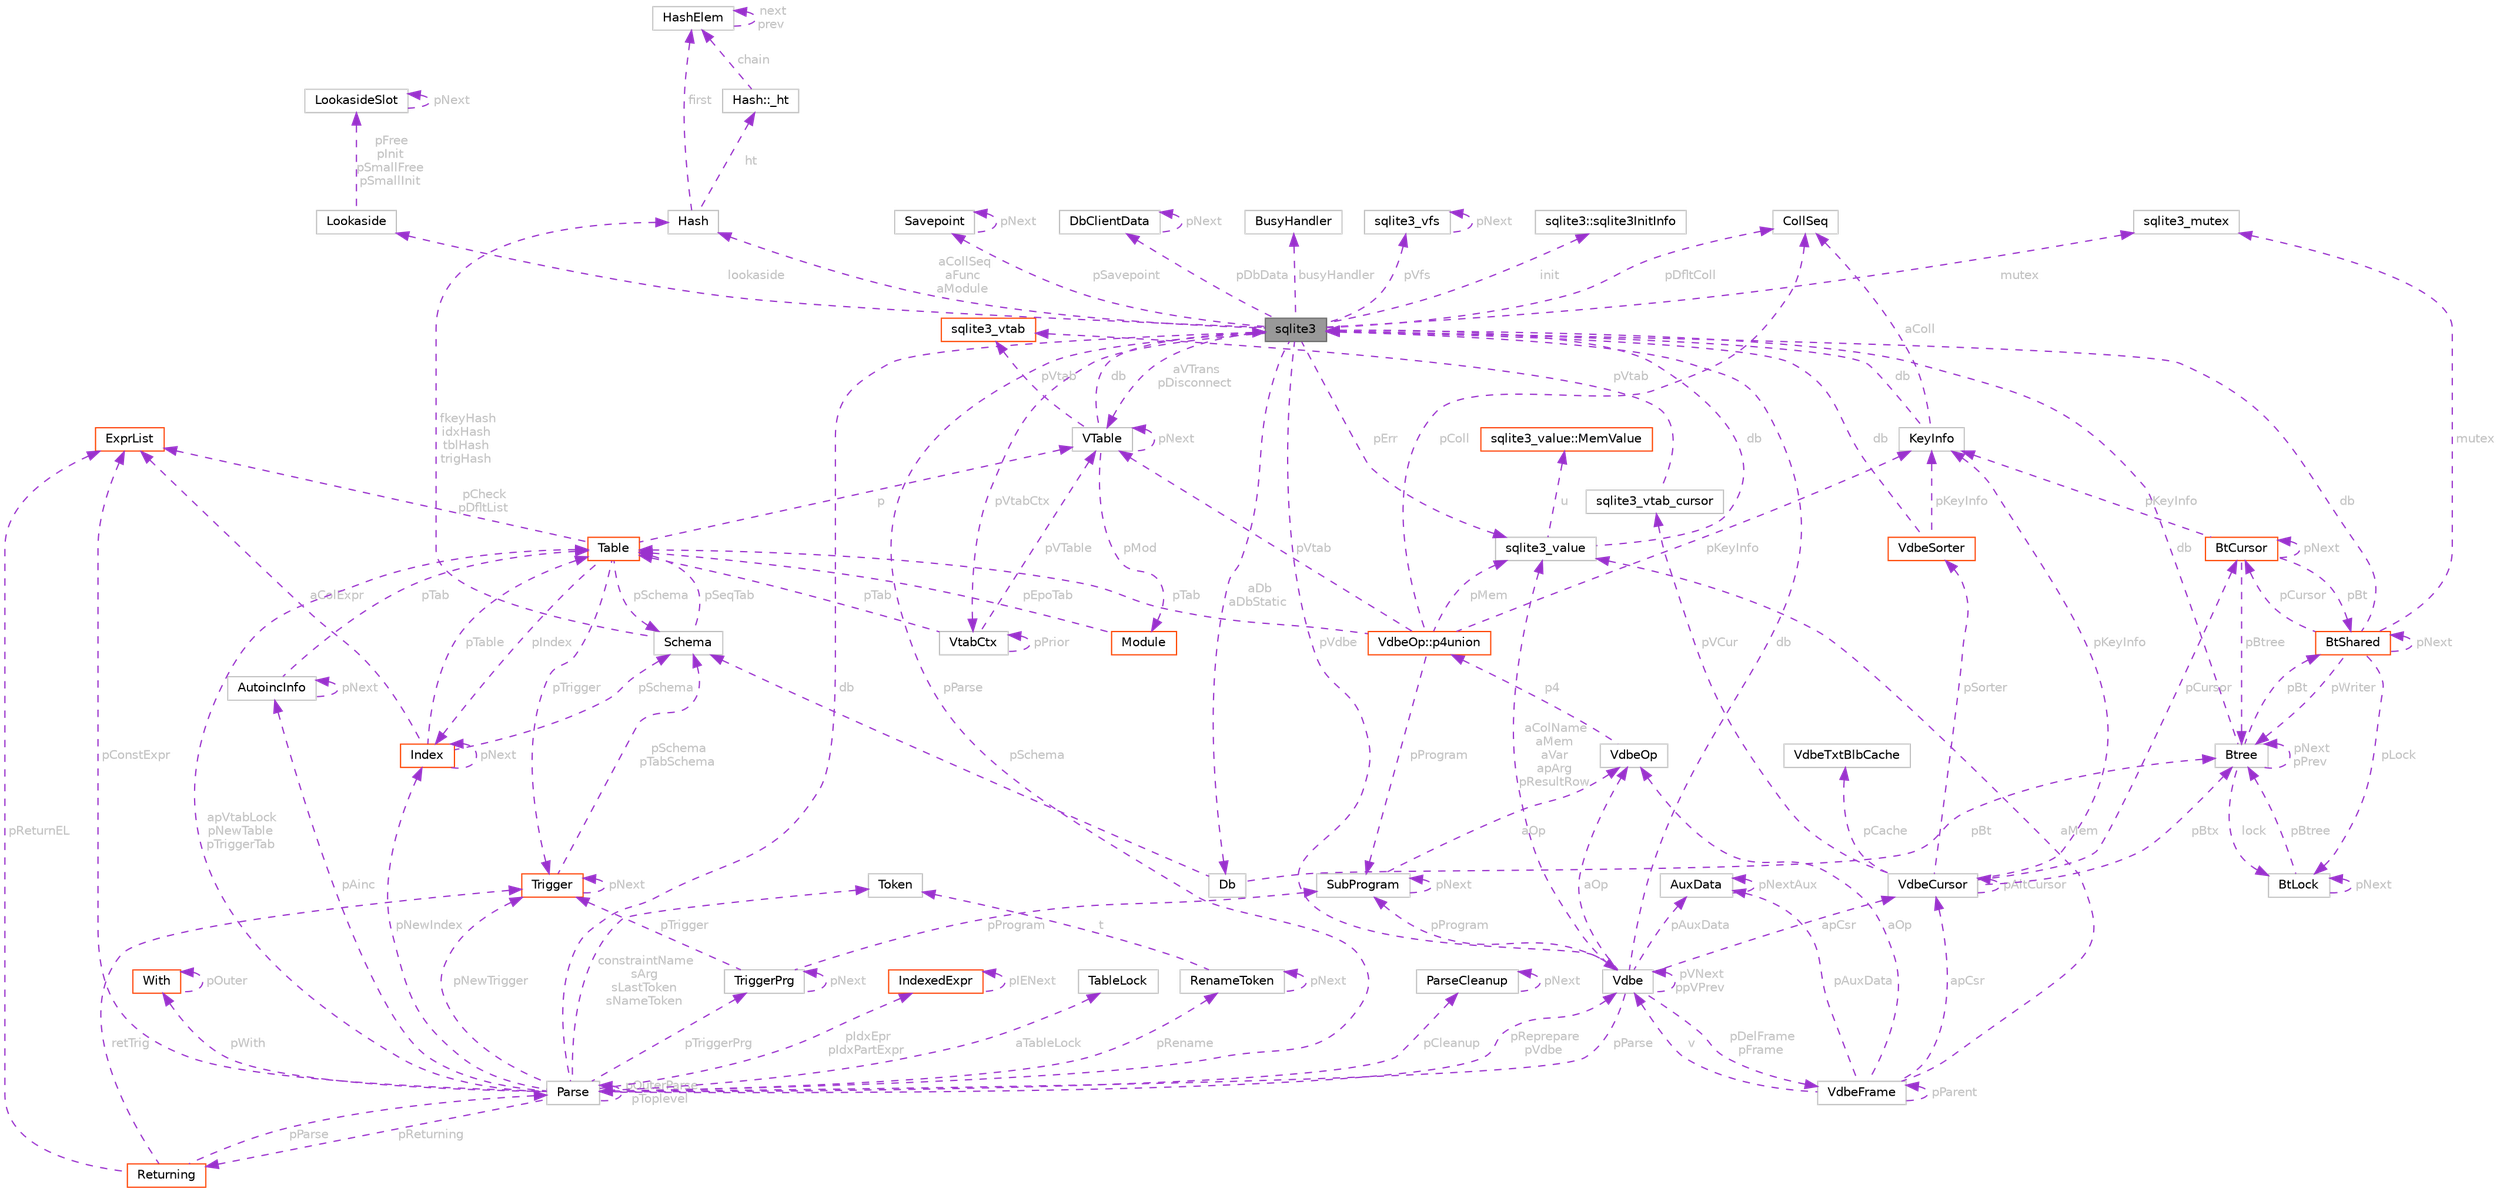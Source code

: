 digraph "sqlite3"
{
 // LATEX_PDF_SIZE
  bgcolor="transparent";
  edge [fontname=Helvetica,fontsize=10,labelfontname=Helvetica,labelfontsize=10];
  node [fontname=Helvetica,fontsize=10,shape=box,height=0.2,width=0.4];
  Node1 [id="Node000001",label="sqlite3",height=0.2,width=0.4,color="gray40", fillcolor="grey60", style="filled", fontcolor="black",tooltip=" "];
  Node2 -> Node1 [id="edge1_Node000001_Node000002",dir="back",color="darkorchid3",style="dashed",tooltip=" ",label=" pVfs",fontcolor="grey" ];
  Node2 [id="Node000002",label="sqlite3_vfs",height=0.2,width=0.4,color="grey75", fillcolor="white", style="filled",URL="$structsqlite3__vfs.html",tooltip=" "];
  Node2 -> Node2 [id="edge2_Node000002_Node000002",dir="back",color="darkorchid3",style="dashed",tooltip=" ",label=" pNext",fontcolor="grey" ];
  Node3 -> Node1 [id="edge3_Node000001_Node000003",dir="back",color="darkorchid3",style="dashed",tooltip=" ",label=" pVdbe",fontcolor="grey" ];
  Node3 [id="Node000003",label="Vdbe",height=0.2,width=0.4,color="grey75", fillcolor="white", style="filled",URL="$structVdbe.html",tooltip=" "];
  Node1 -> Node3 [id="edge4_Node000003_Node000001",dir="back",color="darkorchid3",style="dashed",tooltip=" ",label=" db",fontcolor="grey" ];
  Node3 -> Node3 [id="edge5_Node000003_Node000003",dir="back",color="darkorchid3",style="dashed",tooltip=" ",label=" pVNext\nppVPrev",fontcolor="grey" ];
  Node4 -> Node3 [id="edge6_Node000003_Node000004",dir="back",color="darkorchid3",style="dashed",tooltip=" ",label=" pParse",fontcolor="grey" ];
  Node4 [id="Node000004",label="Parse",height=0.2,width=0.4,color="grey75", fillcolor="white", style="filled",URL="$structParse.html",tooltip=" "];
  Node1 -> Node4 [id="edge7_Node000004_Node000001",dir="back",color="darkorchid3",style="dashed",tooltip=" ",label=" db",fontcolor="grey" ];
  Node3 -> Node4 [id="edge8_Node000004_Node000003",dir="back",color="darkorchid3",style="dashed",tooltip=" ",label=" pReprepare\npVdbe",fontcolor="grey" ];
  Node5 -> Node4 [id="edge9_Node000004_Node000005",dir="back",color="darkorchid3",style="dashed",tooltip=" ",label=" pConstExpr",fontcolor="grey" ];
  Node5 [id="Node000005",label="ExprList",height=0.2,width=0.4,color="orangered", fillcolor="white", style="filled",URL="$structExprList.html",tooltip=" "];
  Node39 -> Node4 [id="edge10_Node000004_Node000039",dir="back",color="darkorchid3",style="dashed",tooltip=" ",label=" pIdxEpr\npIdxPartExpr",fontcolor="grey" ];
  Node39 [id="Node000039",label="IndexedExpr",height=0.2,width=0.4,color="orangered", fillcolor="white", style="filled",URL="$structIndexedExpr.html",tooltip=" "];
  Node39 -> Node39 [id="edge11_Node000039_Node000039",dir="back",color="darkorchid3",style="dashed",tooltip=" ",label=" pIENext",fontcolor="grey" ];
  Node40 -> Node4 [id="edge12_Node000004_Node000040",dir="back",color="darkorchid3",style="dashed",tooltip=" ",label=" aTableLock",fontcolor="grey" ];
  Node40 [id="Node000040",label="TableLock",height=0.2,width=0.4,color="grey75", fillcolor="white", style="filled",URL="$structTableLock.html",tooltip=" "];
  Node41 -> Node4 [id="edge13_Node000004_Node000041",dir="back",color="darkorchid3",style="dashed",tooltip=" ",label=" pAinc",fontcolor="grey" ];
  Node41 [id="Node000041",label="AutoincInfo",height=0.2,width=0.4,color="grey75", fillcolor="white", style="filled",URL="$structAutoincInfo.html",tooltip=" "];
  Node41 -> Node41 [id="edge14_Node000041_Node000041",dir="back",color="darkorchid3",style="dashed",tooltip=" ",label=" pNext",fontcolor="grey" ];
  Node11 -> Node41 [id="edge15_Node000041_Node000011",dir="back",color="darkorchid3",style="dashed",tooltip=" ",label=" pTab",fontcolor="grey" ];
  Node11 [id="Node000011",label="Table",height=0.2,width=0.4,color="orangered", fillcolor="white", style="filled",URL="$structTable.html",tooltip=" "];
  Node13 -> Node11 [id="edge16_Node000011_Node000013",dir="back",color="darkorchid3",style="dashed",tooltip=" ",label=" pIndex",fontcolor="grey" ];
  Node13 [id="Node000013",label="Index",height=0.2,width=0.4,color="orangered", fillcolor="white", style="filled",URL="$structIndex.html",tooltip=" "];
  Node11 -> Node13 [id="edge17_Node000013_Node000011",dir="back",color="darkorchid3",style="dashed",tooltip=" ",label=" pTable",fontcolor="grey" ];
  Node13 -> Node13 [id="edge18_Node000013_Node000013",dir="back",color="darkorchid3",style="dashed",tooltip=" ",label=" pNext",fontcolor="grey" ];
  Node14 -> Node13 [id="edge19_Node000013_Node000014",dir="back",color="darkorchid3",style="dashed",tooltip=" ",label=" pSchema",fontcolor="grey" ];
  Node14 [id="Node000014",label="Schema",height=0.2,width=0.4,color="grey75", fillcolor="white", style="filled",URL="$structSchema.html",tooltip=" "];
  Node15 -> Node14 [id="edge20_Node000014_Node000015",dir="back",color="darkorchid3",style="dashed",tooltip=" ",label=" fkeyHash\nidxHash\ntblHash\ntrigHash",fontcolor="grey" ];
  Node15 [id="Node000015",label="Hash",height=0.2,width=0.4,color="grey75", fillcolor="white", style="filled",URL="$structHash.html",tooltip=" "];
  Node16 -> Node15 [id="edge21_Node000015_Node000016",dir="back",color="darkorchid3",style="dashed",tooltip=" ",label=" first",fontcolor="grey" ];
  Node16 [id="Node000016",label="HashElem",height=0.2,width=0.4,color="grey75", fillcolor="white", style="filled",URL="$structHashElem.html",tooltip=" "];
  Node16 -> Node16 [id="edge22_Node000016_Node000016",dir="back",color="darkorchid3",style="dashed",tooltip=" ",label=" next\nprev",fontcolor="grey" ];
  Node17 -> Node15 [id="edge23_Node000015_Node000017",dir="back",color="darkorchid3",style="dashed",tooltip=" ",label=" ht",fontcolor="grey" ];
  Node17 [id="Node000017",label="Hash::_ht",height=0.2,width=0.4,color="grey75", fillcolor="white", style="filled",URL="$structHash_1_1__ht.html",tooltip=" "];
  Node16 -> Node17 [id="edge24_Node000017_Node000016",dir="back",color="darkorchid3",style="dashed",tooltip=" ",label=" chain",fontcolor="grey" ];
  Node11 -> Node14 [id="edge25_Node000014_Node000011",dir="back",color="darkorchid3",style="dashed",tooltip=" ",label=" pSeqTab",fontcolor="grey" ];
  Node5 -> Node13 [id="edge26_Node000013_Node000005",dir="back",color="darkorchid3",style="dashed",tooltip=" ",label=" aColExpr",fontcolor="grey" ];
  Node5 -> Node11 [id="edge27_Node000011_Node000005",dir="back",color="darkorchid3",style="dashed",tooltip=" ",label=" pCheck\npDfltList",fontcolor="grey" ];
  Node25 -> Node11 [id="edge28_Node000011_Node000025",dir="back",color="darkorchid3",style="dashed",tooltip=" ",label=" p",fontcolor="grey" ];
  Node25 [id="Node000025",label="VTable",height=0.2,width=0.4,color="grey75", fillcolor="white", style="filled",URL="$structVTable.html",tooltip=" "];
  Node1 -> Node25 [id="edge29_Node000025_Node000001",dir="back",color="darkorchid3",style="dashed",tooltip=" ",label=" db",fontcolor="grey" ];
  Node26 -> Node25 [id="edge30_Node000025_Node000026",dir="back",color="darkorchid3",style="dashed",tooltip=" ",label=" pMod",fontcolor="grey" ];
  Node26 [id="Node000026",label="Module",height=0.2,width=0.4,color="orangered", fillcolor="white", style="filled",URL="$structModule.html",tooltip=" "];
  Node11 -> Node26 [id="edge31_Node000026_Node000011",dir="back",color="darkorchid3",style="dashed",tooltip=" ",label=" pEpoTab",fontcolor="grey" ];
  Node28 -> Node25 [id="edge32_Node000025_Node000028",dir="back",color="darkorchid3",style="dashed",tooltip=" ",label=" pVtab",fontcolor="grey" ];
  Node28 [id="Node000028",label="sqlite3_vtab",height=0.2,width=0.4,color="orangered", fillcolor="white", style="filled",URL="$structsqlite3__vtab.html",tooltip=" "];
  Node25 -> Node25 [id="edge33_Node000025_Node000025",dir="back",color="darkorchid3",style="dashed",tooltip=" ",label=" pNext",fontcolor="grey" ];
  Node19 -> Node11 [id="edge34_Node000011_Node000019",dir="back",color="darkorchid3",style="dashed",tooltip=" ",label=" pTrigger",fontcolor="grey" ];
  Node19 [id="Node000019",label="Trigger",height=0.2,width=0.4,color="orangered", fillcolor="white", style="filled",URL="$structTrigger.html",tooltip=" "];
  Node14 -> Node19 [id="edge35_Node000019_Node000014",dir="back",color="darkorchid3",style="dashed",tooltip=" ",label=" pSchema\npTabSchema",fontcolor="grey" ];
  Node19 -> Node19 [id="edge36_Node000019_Node000019",dir="back",color="darkorchid3",style="dashed",tooltip=" ",label=" pNext",fontcolor="grey" ];
  Node14 -> Node11 [id="edge37_Node000011_Node000014",dir="back",color="darkorchid3",style="dashed",tooltip=" ",label=" pSchema",fontcolor="grey" ];
  Node4 -> Node4 [id="edge38_Node000004_Node000004",dir="back",color="darkorchid3",style="dashed",tooltip=" ",label=" pOuterParse\npToplevel",fontcolor="grey" ];
  Node11 -> Node4 [id="edge39_Node000004_Node000011",dir="back",color="darkorchid3",style="dashed",tooltip=" ",label=" apVtabLock\npNewTable\npTriggerTab",fontcolor="grey" ];
  Node42 -> Node4 [id="edge40_Node000004_Node000042",dir="back",color="darkorchid3",style="dashed",tooltip=" ",label=" pTriggerPrg",fontcolor="grey" ];
  Node42 [id="Node000042",label="TriggerPrg",height=0.2,width=0.4,color="grey75", fillcolor="white", style="filled",URL="$structTriggerPrg.html",tooltip=" "];
  Node19 -> Node42 [id="edge41_Node000042_Node000019",dir="back",color="darkorchid3",style="dashed",tooltip=" ",label=" pTrigger",fontcolor="grey" ];
  Node42 -> Node42 [id="edge42_Node000042_Node000042",dir="back",color="darkorchid3",style="dashed",tooltip=" ",label=" pNext",fontcolor="grey" ];
  Node43 -> Node42 [id="edge43_Node000042_Node000043",dir="back",color="darkorchid3",style="dashed",tooltip=" ",label=" pProgram",fontcolor="grey" ];
  Node43 [id="Node000043",label="SubProgram",height=0.2,width=0.4,color="grey75", fillcolor="white", style="filled",URL="$structSubProgram.html",tooltip=" "];
  Node44 -> Node43 [id="edge44_Node000043_Node000044",dir="back",color="darkorchid3",style="dashed",tooltip=" ",label=" aOp",fontcolor="grey" ];
  Node44 [id="Node000044",label="VdbeOp",height=0.2,width=0.4,color="grey75", fillcolor="white", style="filled",URL="$structVdbeOp.html",tooltip=" "];
  Node45 -> Node44 [id="edge45_Node000044_Node000045",dir="back",color="darkorchid3",style="dashed",tooltip=" ",label=" p4",fontcolor="grey" ];
  Node45 [id="Node000045",label="VdbeOp::p4union",height=0.2,width=0.4,color="orangered", fillcolor="white", style="filled",URL="$unionVdbeOp_1_1p4union.html",tooltip=" "];
  Node49 -> Node45 [id="edge46_Node000045_Node000049",dir="back",color="darkorchid3",style="dashed",tooltip=" ",label=" pColl",fontcolor="grey" ];
  Node49 [id="Node000049",label="CollSeq",height=0.2,width=0.4,color="grey75", fillcolor="white", style="filled",URL="$structCollSeq.html",tooltip=" "];
  Node47 -> Node45 [id="edge47_Node000045_Node000047",dir="back",color="darkorchid3",style="dashed",tooltip=" ",label=" pMem",fontcolor="grey" ];
  Node47 [id="Node000047",label="sqlite3_value",height=0.2,width=0.4,color="grey75", fillcolor="white", style="filled",URL="$structsqlite3__value.html",tooltip=" "];
  Node48 -> Node47 [id="edge48_Node000047_Node000048",dir="back",color="darkorchid3",style="dashed",tooltip=" ",label=" u",fontcolor="grey" ];
  Node48 [id="Node000048",label="sqlite3_value::MemValue",height=0.2,width=0.4,color="orangered", fillcolor="white", style="filled",URL="$unionsqlite3__value_1_1MemValue.html",tooltip=" "];
  Node1 -> Node47 [id="edge49_Node000047_Node000001",dir="back",color="darkorchid3",style="dashed",tooltip=" ",label=" db",fontcolor="grey" ];
  Node25 -> Node45 [id="edge50_Node000045_Node000025",dir="back",color="darkorchid3",style="dashed",tooltip=" ",label=" pVtab",fontcolor="grey" ];
  Node50 -> Node45 [id="edge51_Node000045_Node000050",dir="back",color="darkorchid3",style="dashed",tooltip=" ",label=" pKeyInfo",fontcolor="grey" ];
  Node50 [id="Node000050",label="KeyInfo",height=0.2,width=0.4,color="grey75", fillcolor="white", style="filled",URL="$structKeyInfo.html",tooltip=" "];
  Node1 -> Node50 [id="edge52_Node000050_Node000001",dir="back",color="darkorchid3",style="dashed",tooltip=" ",label=" db",fontcolor="grey" ];
  Node49 -> Node50 [id="edge53_Node000050_Node000049",dir="back",color="darkorchid3",style="dashed",tooltip=" ",label=" aColl",fontcolor="grey" ];
  Node43 -> Node45 [id="edge54_Node000045_Node000043",dir="back",color="darkorchid3",style="dashed",tooltip=" ",label=" pProgram",fontcolor="grey" ];
  Node11 -> Node45 [id="edge55_Node000045_Node000011",dir="back",color="darkorchid3",style="dashed",tooltip=" ",label=" pTab",fontcolor="grey" ];
  Node43 -> Node43 [id="edge56_Node000043_Node000043",dir="back",color="darkorchid3",style="dashed",tooltip=" ",label=" pNext",fontcolor="grey" ];
  Node52 -> Node4 [id="edge57_Node000004_Node000052",dir="back",color="darkorchid3",style="dashed",tooltip=" ",label=" pCleanup",fontcolor="grey" ];
  Node52 [id="Node000052",label="ParseCleanup",height=0.2,width=0.4,color="grey75", fillcolor="white", style="filled",URL="$structParseCleanup.html",tooltip=" "];
  Node52 -> Node52 [id="edge58_Node000052_Node000052",dir="back",color="darkorchid3",style="dashed",tooltip=" ",label=" pNext",fontcolor="grey" ];
  Node53 -> Node4 [id="edge59_Node000004_Node000053",dir="back",color="darkorchid3",style="dashed",tooltip=" ",label=" constraintName\nsArg\nsLastToken\nsNameToken",fontcolor="grey" ];
  Node53 [id="Node000053",label="Token",height=0.2,width=0.4,color="grey75", fillcolor="white", style="filled",URL="$structToken.html",tooltip=" "];
  Node54 -> Node4 [id="edge60_Node000004_Node000054",dir="back",color="darkorchid3",style="dashed",tooltip=" ",label=" pReturning",fontcolor="grey" ];
  Node54 [id="Node000054",label="Returning",height=0.2,width=0.4,color="orangered", fillcolor="white", style="filled",URL="$structReturning.html",tooltip=" "];
  Node4 -> Node54 [id="edge61_Node000054_Node000004",dir="back",color="darkorchid3",style="dashed",tooltip=" ",label=" pParse",fontcolor="grey" ];
  Node5 -> Node54 [id="edge62_Node000054_Node000005",dir="back",color="darkorchid3",style="dashed",tooltip=" ",label=" pReturnEL",fontcolor="grey" ];
  Node19 -> Node54 [id="edge63_Node000054_Node000019",dir="back",color="darkorchid3",style="dashed",tooltip=" ",label=" retTrig",fontcolor="grey" ];
  Node13 -> Node4 [id="edge64_Node000004_Node000013",dir="back",color="darkorchid3",style="dashed",tooltip=" ",label=" pNewIndex",fontcolor="grey" ];
  Node19 -> Node4 [id="edge65_Node000004_Node000019",dir="back",color="darkorchid3",style="dashed",tooltip=" ",label=" pNewTrigger",fontcolor="grey" ];
  Node31 -> Node4 [id="edge66_Node000004_Node000031",dir="back",color="darkorchid3",style="dashed",tooltip=" ",label=" pWith",fontcolor="grey" ];
  Node31 [id="Node000031",label="With",height=0.2,width=0.4,color="orangered", fillcolor="white", style="filled",URL="$structWith.html",tooltip=" "];
  Node31 -> Node31 [id="edge67_Node000031_Node000031",dir="back",color="darkorchid3",style="dashed",tooltip=" ",label=" pOuter",fontcolor="grey" ];
  Node55 -> Node4 [id="edge68_Node000004_Node000055",dir="back",color="darkorchid3",style="dashed",tooltip=" ",label=" pRename",fontcolor="grey" ];
  Node55 [id="Node000055",label="RenameToken",height=0.2,width=0.4,color="grey75", fillcolor="white", style="filled",URL="$structRenameToken.html",tooltip=" "];
  Node53 -> Node55 [id="edge69_Node000055_Node000053",dir="back",color="darkorchid3",style="dashed",tooltip=" ",label=" t",fontcolor="grey" ];
  Node55 -> Node55 [id="edge70_Node000055_Node000055",dir="back",color="darkorchid3",style="dashed",tooltip=" ",label=" pNext",fontcolor="grey" ];
  Node47 -> Node3 [id="edge71_Node000003_Node000047",dir="back",color="darkorchid3",style="dashed",tooltip=" ",label=" aColName\naMem\naVar\napArg\npResultRow",fontcolor="grey" ];
  Node56 -> Node3 [id="edge72_Node000003_Node000056",dir="back",color="darkorchid3",style="dashed",tooltip=" ",label=" apCsr",fontcolor="grey" ];
  Node56 [id="Node000056",label="VdbeCursor",height=0.2,width=0.4,color="grey75", fillcolor="white", style="filled",URL="$structVdbeCursor.html",tooltip=" "];
  Node57 -> Node56 [id="edge73_Node000056_Node000057",dir="back",color="darkorchid3",style="dashed",tooltip=" ",label=" pBtx",fontcolor="grey" ];
  Node57 [id="Node000057",label="Btree",height=0.2,width=0.4,color="grey75", fillcolor="white", style="filled",URL="$structBtree.html",tooltip=" "];
  Node1 -> Node57 [id="edge74_Node000057_Node000001",dir="back",color="darkorchid3",style="dashed",tooltip=" ",label=" db",fontcolor="grey" ];
  Node58 -> Node57 [id="edge75_Node000057_Node000058",dir="back",color="darkorchid3",style="dashed",tooltip=" ",label=" pBt",fontcolor="grey" ];
  Node58 [id="Node000058",label="BtShared",height=0.2,width=0.4,color="orangered", fillcolor="white", style="filled",URL="$structBtShared.html",tooltip=" "];
  Node1 -> Node58 [id="edge76_Node000058_Node000001",dir="back",color="darkorchid3",style="dashed",tooltip=" ",label=" db",fontcolor="grey" ];
  Node70 -> Node58 [id="edge77_Node000058_Node000070",dir="back",color="darkorchid3",style="dashed",tooltip=" ",label=" pCursor",fontcolor="grey" ];
  Node70 [id="Node000070",label="BtCursor",height=0.2,width=0.4,color="orangered", fillcolor="white", style="filled",URL="$structBtCursor.html",tooltip=" "];
  Node57 -> Node70 [id="edge78_Node000070_Node000057",dir="back",color="darkorchid3",style="dashed",tooltip=" ",label=" pBtree",fontcolor="grey" ];
  Node58 -> Node70 [id="edge79_Node000070_Node000058",dir="back",color="darkorchid3",style="dashed",tooltip=" ",label=" pBt",fontcolor="grey" ];
  Node70 -> Node70 [id="edge80_Node000070_Node000070",dir="back",color="darkorchid3",style="dashed",tooltip=" ",label=" pNext",fontcolor="grey" ];
  Node50 -> Node70 [id="edge81_Node000070_Node000050",dir="back",color="darkorchid3",style="dashed",tooltip=" ",label=" pKeyInfo",fontcolor="grey" ];
  Node73 -> Node58 [id="edge82_Node000058_Node000073",dir="back",color="darkorchid3",style="dashed",tooltip=" ",label=" mutex",fontcolor="grey" ];
  Node73 [id="Node000073",label="sqlite3_mutex",height=0.2,width=0.4,color="grey75", fillcolor="white", style="filled",URL="$structsqlite3__mutex.html",tooltip=" "];
  Node58 -> Node58 [id="edge83_Node000058_Node000058",dir="back",color="darkorchid3",style="dashed",tooltip=" ",label=" pNext",fontcolor="grey" ];
  Node74 -> Node58 [id="edge84_Node000058_Node000074",dir="back",color="darkorchid3",style="dashed",tooltip=" ",label=" pLock",fontcolor="grey" ];
  Node74 [id="Node000074",label="BtLock",height=0.2,width=0.4,color="grey75", fillcolor="white", style="filled",URL="$structBtLock.html",tooltip=" "];
  Node57 -> Node74 [id="edge85_Node000074_Node000057",dir="back",color="darkorchid3",style="dashed",tooltip=" ",label=" pBtree",fontcolor="grey" ];
  Node74 -> Node74 [id="edge86_Node000074_Node000074",dir="back",color="darkorchid3",style="dashed",tooltip=" ",label=" pNext",fontcolor="grey" ];
  Node57 -> Node58 [id="edge87_Node000058_Node000057",dir="back",color="darkorchid3",style="dashed",tooltip=" ",label=" pWriter",fontcolor="grey" ];
  Node57 -> Node57 [id="edge88_Node000057_Node000057",dir="back",color="darkorchid3",style="dashed",tooltip=" ",label=" pNext\npPrev",fontcolor="grey" ];
  Node74 -> Node57 [id="edge89_Node000057_Node000074",dir="back",color="darkorchid3",style="dashed",tooltip=" ",label=" lock",fontcolor="grey" ];
  Node56 -> Node56 [id="edge90_Node000056_Node000056",dir="back",color="darkorchid3",style="dashed",tooltip=" ",label=" pAltCursor",fontcolor="grey" ];
  Node70 -> Node56 [id="edge91_Node000056_Node000070",dir="back",color="darkorchid3",style="dashed",tooltip=" ",label=" pCursor",fontcolor="grey" ];
  Node75 -> Node56 [id="edge92_Node000056_Node000075",dir="back",color="darkorchid3",style="dashed",tooltip=" ",label=" pVCur",fontcolor="grey" ];
  Node75 [id="Node000075",label="sqlite3_vtab_cursor",height=0.2,width=0.4,color="grey75", fillcolor="white", style="filled",URL="$structsqlite3__vtab__cursor.html",tooltip=" "];
  Node28 -> Node75 [id="edge93_Node000075_Node000028",dir="back",color="darkorchid3",style="dashed",tooltip=" ",label=" pVtab",fontcolor="grey" ];
  Node76 -> Node56 [id="edge94_Node000056_Node000076",dir="back",color="darkorchid3",style="dashed",tooltip=" ",label=" pSorter",fontcolor="grey" ];
  Node76 [id="Node000076",label="VdbeSorter",height=0.2,width=0.4,color="orangered", fillcolor="white", style="filled",URL="$structVdbeSorter.html",tooltip=" "];
  Node1 -> Node76 [id="edge95_Node000076_Node000001",dir="back",color="darkorchid3",style="dashed",tooltip=" ",label=" db",fontcolor="grey" ];
  Node50 -> Node76 [id="edge96_Node000076_Node000050",dir="back",color="darkorchid3",style="dashed",tooltip=" ",label=" pKeyInfo",fontcolor="grey" ];
  Node50 -> Node56 [id="edge97_Node000056_Node000050",dir="back",color="darkorchid3",style="dashed",tooltip=" ",label=" pKeyInfo",fontcolor="grey" ];
  Node86 -> Node56 [id="edge98_Node000056_Node000086",dir="back",color="darkorchid3",style="dashed",tooltip=" ",label=" pCache",fontcolor="grey" ];
  Node86 [id="Node000086",label="VdbeTxtBlbCache",height=0.2,width=0.4,color="grey75", fillcolor="white", style="filled",URL="$structVdbeTxtBlbCache.html",tooltip=" "];
  Node44 -> Node3 [id="edge99_Node000003_Node000044",dir="back",color="darkorchid3",style="dashed",tooltip=" ",label=" aOp",fontcolor="grey" ];
  Node87 -> Node3 [id="edge100_Node000003_Node000087",dir="back",color="darkorchid3",style="dashed",tooltip=" ",label=" pDelFrame\npFrame",fontcolor="grey" ];
  Node87 [id="Node000087",label="VdbeFrame",height=0.2,width=0.4,color="grey75", fillcolor="white", style="filled",URL="$structVdbeFrame.html",tooltip=" "];
  Node3 -> Node87 [id="edge101_Node000087_Node000003",dir="back",color="darkorchid3",style="dashed",tooltip=" ",label=" v",fontcolor="grey" ];
  Node87 -> Node87 [id="edge102_Node000087_Node000087",dir="back",color="darkorchid3",style="dashed",tooltip=" ",label=" pParent",fontcolor="grey" ];
  Node44 -> Node87 [id="edge103_Node000087_Node000044",dir="back",color="darkorchid3",style="dashed",tooltip=" ",label=" aOp",fontcolor="grey" ];
  Node47 -> Node87 [id="edge104_Node000087_Node000047",dir="back",color="darkorchid3",style="dashed",tooltip=" ",label=" aMem",fontcolor="grey" ];
  Node56 -> Node87 [id="edge105_Node000087_Node000056",dir="back",color="darkorchid3",style="dashed",tooltip=" ",label=" apCsr",fontcolor="grey" ];
  Node88 -> Node87 [id="edge106_Node000087_Node000088",dir="back",color="darkorchid3",style="dashed",tooltip=" ",label=" pAuxData",fontcolor="grey" ];
  Node88 [id="Node000088",label="AuxData",height=0.2,width=0.4,color="grey75", fillcolor="white", style="filled",URL="$structAuxData.html",tooltip=" "];
  Node88 -> Node88 [id="edge107_Node000088_Node000088",dir="back",color="darkorchid3",style="dashed",tooltip=" ",label=" pNextAux",fontcolor="grey" ];
  Node43 -> Node3 [id="edge108_Node000003_Node000043",dir="back",color="darkorchid3",style="dashed",tooltip=" ",label=" pProgram",fontcolor="grey" ];
  Node88 -> Node3 [id="edge109_Node000003_Node000088",dir="back",color="darkorchid3",style="dashed",tooltip=" ",label=" pAuxData",fontcolor="grey" ];
  Node49 -> Node1 [id="edge110_Node000001_Node000049",dir="back",color="darkorchid3",style="dashed",tooltip=" ",label=" pDfltColl",fontcolor="grey" ];
  Node73 -> Node1 [id="edge111_Node000001_Node000073",dir="back",color="darkorchid3",style="dashed",tooltip=" ",label=" mutex",fontcolor="grey" ];
  Node89 -> Node1 [id="edge112_Node000001_Node000089",dir="back",color="darkorchid3",style="dashed",tooltip=" ",label=" aDb\naDbStatic",fontcolor="grey" ];
  Node89 [id="Node000089",label="Db",height=0.2,width=0.4,color="grey75", fillcolor="white", style="filled",URL="$structDb.html",tooltip=" "];
  Node57 -> Node89 [id="edge113_Node000089_Node000057",dir="back",color="darkorchid3",style="dashed",tooltip=" ",label=" pBt",fontcolor="grey" ];
  Node14 -> Node89 [id="edge114_Node000089_Node000014",dir="back",color="darkorchid3",style="dashed",tooltip=" ",label=" pSchema",fontcolor="grey" ];
  Node90 -> Node1 [id="edge115_Node000001_Node000090",dir="back",color="darkorchid3",style="dashed",tooltip=" ",label=" init",fontcolor="grey" ];
  Node90 [id="Node000090",label="sqlite3::sqlite3InitInfo",height=0.2,width=0.4,color="grey75", fillcolor="white", style="filled",URL="$structsqlite3_1_1sqlite3InitInfo.html",tooltip=" "];
  Node4 -> Node1 [id="edge116_Node000001_Node000004",dir="back",color="darkorchid3",style="dashed",tooltip=" ",label=" pParse",fontcolor="grey" ];
  Node47 -> Node1 [id="edge117_Node000001_Node000047",dir="back",color="darkorchid3",style="dashed",tooltip=" ",label=" pErr",fontcolor="grey" ];
  Node91 -> Node1 [id="edge118_Node000001_Node000091",dir="back",color="darkorchid3",style="dashed",tooltip=" ",label=" lookaside",fontcolor="grey" ];
  Node91 [id="Node000091",label="Lookaside",height=0.2,width=0.4,color="grey75", fillcolor="white", style="filled",URL="$structLookaside.html",tooltip=" "];
  Node92 -> Node91 [id="edge119_Node000091_Node000092",dir="back",color="darkorchid3",style="dashed",tooltip=" ",label=" pFree\npInit\npSmallFree\npSmallInit",fontcolor="grey" ];
  Node92 [id="Node000092",label="LookasideSlot",height=0.2,width=0.4,color="grey75", fillcolor="white", style="filled",URL="$structLookasideSlot.html",tooltip=" "];
  Node92 -> Node92 [id="edge120_Node000092_Node000092",dir="back",color="darkorchid3",style="dashed",tooltip=" ",label=" pNext",fontcolor="grey" ];
  Node15 -> Node1 [id="edge121_Node000001_Node000015",dir="back",color="darkorchid3",style="dashed",tooltip=" ",label=" aCollSeq\naFunc\naModule",fontcolor="grey" ];
  Node93 -> Node1 [id="edge122_Node000001_Node000093",dir="back",color="darkorchid3",style="dashed",tooltip=" ",label=" pVtabCtx",fontcolor="grey" ];
  Node93 [id="Node000093",label="VtabCtx",height=0.2,width=0.4,color="grey75", fillcolor="white", style="filled",URL="$structVtabCtx.html",tooltip=" "];
  Node25 -> Node93 [id="edge123_Node000093_Node000025",dir="back",color="darkorchid3",style="dashed",tooltip=" ",label=" pVTable",fontcolor="grey" ];
  Node11 -> Node93 [id="edge124_Node000093_Node000011",dir="back",color="darkorchid3",style="dashed",tooltip=" ",label=" pTab",fontcolor="grey" ];
  Node93 -> Node93 [id="edge125_Node000093_Node000093",dir="back",color="darkorchid3",style="dashed",tooltip=" ",label=" pPrior",fontcolor="grey" ];
  Node25 -> Node1 [id="edge126_Node000001_Node000025",dir="back",color="darkorchid3",style="dashed",tooltip=" ",label=" aVTrans\npDisconnect",fontcolor="grey" ];
  Node94 -> Node1 [id="edge127_Node000001_Node000094",dir="back",color="darkorchid3",style="dashed",tooltip=" ",label=" busyHandler",fontcolor="grey" ];
  Node94 [id="Node000094",label="BusyHandler",height=0.2,width=0.4,color="grey75", fillcolor="white", style="filled",URL="$structBusyHandler.html",tooltip=" "];
  Node95 -> Node1 [id="edge128_Node000001_Node000095",dir="back",color="darkorchid3",style="dashed",tooltip=" ",label=" pSavepoint",fontcolor="grey" ];
  Node95 [id="Node000095",label="Savepoint",height=0.2,width=0.4,color="grey75", fillcolor="white", style="filled",URL="$structSavepoint.html",tooltip=" "];
  Node95 -> Node95 [id="edge129_Node000095_Node000095",dir="back",color="darkorchid3",style="dashed",tooltip=" ",label=" pNext",fontcolor="grey" ];
  Node96 -> Node1 [id="edge130_Node000001_Node000096",dir="back",color="darkorchid3",style="dashed",tooltip=" ",label=" pDbData",fontcolor="grey" ];
  Node96 [id="Node000096",label="DbClientData",height=0.2,width=0.4,color="grey75", fillcolor="white", style="filled",URL="$structDbClientData.html",tooltip=" "];
  Node96 -> Node96 [id="edge131_Node000096_Node000096",dir="back",color="darkorchid3",style="dashed",tooltip=" ",label=" pNext",fontcolor="grey" ];
}
